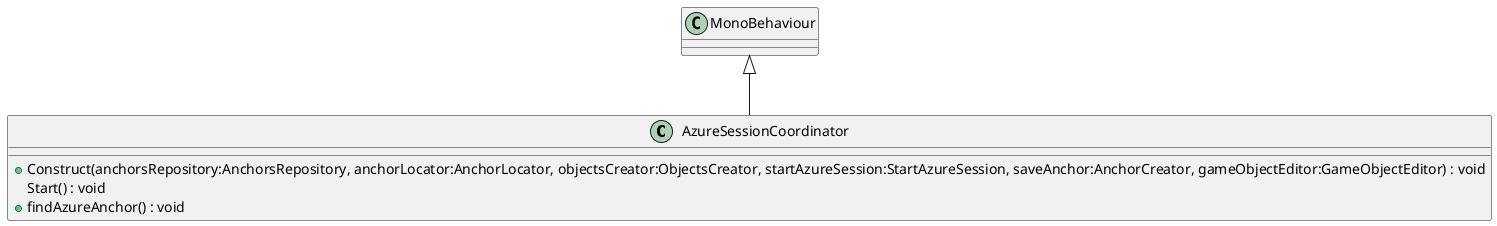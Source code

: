 @startuml
class AzureSessionCoordinator {
    + Construct(anchorsRepository:AnchorsRepository, anchorLocator:AnchorLocator, objectsCreator:ObjectsCreator, startAzureSession:StartAzureSession, saveAnchor:AnchorCreator, gameObjectEditor:GameObjectEditor) : void
    Start() : void
    + findAzureAnchor() : void
}
MonoBehaviour <|-- AzureSessionCoordinator
@enduml

